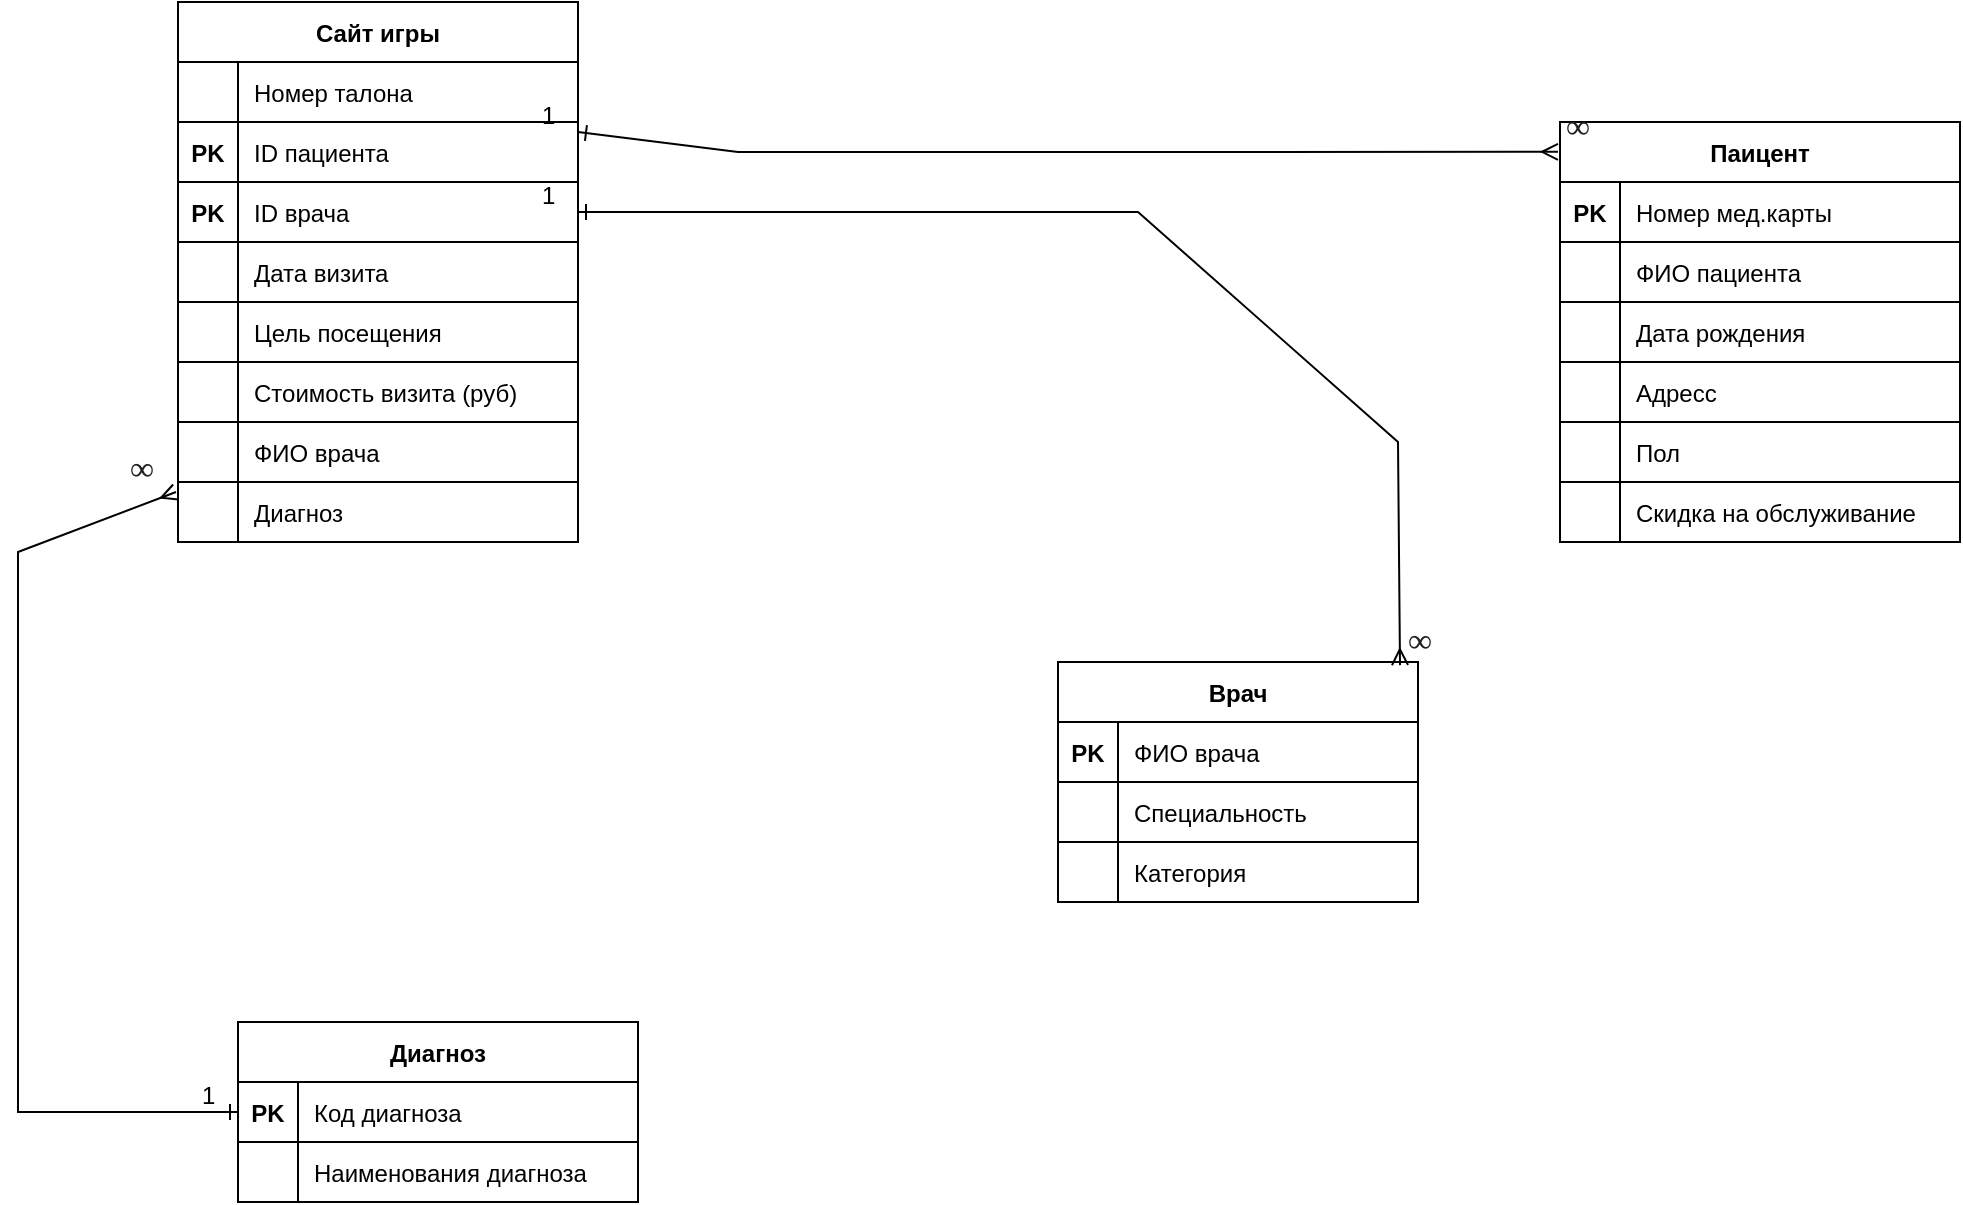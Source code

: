 <mxfile version="20.6.0" type="github">
  <diagram id="JGiZwVs_J_dFb-gfyg0E" name="Страница 1">
    <mxGraphModel dx="1134" dy="735" grid="1" gridSize="10" guides="1" tooltips="1" connect="1" arrows="1" fold="1" page="1" pageScale="1" pageWidth="827" pageHeight="1169" math="0" shadow="0">
      <root>
        <mxCell id="0" />
        <mxCell id="1" parent="0" />
        <mxCell id="j2ctVzQSkx7qdRX2qJBp-1" value="Врач" style="shape=table;startSize=30;container=1;collapsible=1;childLayout=tableLayout;fixedRows=1;rowLines=0;fontStyle=1;align=center;resizeLast=1;" vertex="1" parent="1">
          <mxGeometry x="890" y="1070" width="180" height="120" as="geometry" />
        </mxCell>
        <mxCell id="j2ctVzQSkx7qdRX2qJBp-5" value="" style="shape=tableRow;horizontal=0;startSize=0;swimlaneHead=0;swimlaneBody=0;fillColor=none;collapsible=0;dropTarget=0;points=[[0,0.5],[1,0.5]];portConstraint=eastwest;top=0;left=0;right=0;bottom=1;" vertex="1" parent="j2ctVzQSkx7qdRX2qJBp-1">
          <mxGeometry y="30" width="180" height="30" as="geometry" />
        </mxCell>
        <mxCell id="j2ctVzQSkx7qdRX2qJBp-6" value="PK" style="shape=partialRectangle;connectable=0;fillColor=none;top=0;left=0;bottom=0;right=0;fontStyle=1;overflow=hidden;" vertex="1" parent="j2ctVzQSkx7qdRX2qJBp-5">
          <mxGeometry width="30" height="30" as="geometry">
            <mxRectangle width="30" height="30" as="alternateBounds" />
          </mxGeometry>
        </mxCell>
        <mxCell id="j2ctVzQSkx7qdRX2qJBp-7" value="ФИО врача" style="shape=partialRectangle;connectable=0;fillColor=none;top=0;left=0;bottom=0;right=0;align=left;spacingLeft=6;fontStyle=0;overflow=hidden;" vertex="1" parent="j2ctVzQSkx7qdRX2qJBp-5">
          <mxGeometry x="30" width="150" height="30" as="geometry">
            <mxRectangle width="150" height="30" as="alternateBounds" />
          </mxGeometry>
        </mxCell>
        <mxCell id="j2ctVzQSkx7qdRX2qJBp-8" value="" style="shape=tableRow;horizontal=0;startSize=0;swimlaneHead=0;swimlaneBody=0;fillColor=none;collapsible=0;dropTarget=0;points=[[0,0.5],[1,0.5]];portConstraint=eastwest;top=0;left=0;right=0;bottom=1;" vertex="1" parent="j2ctVzQSkx7qdRX2qJBp-1">
          <mxGeometry y="60" width="180" height="30" as="geometry" />
        </mxCell>
        <mxCell id="j2ctVzQSkx7qdRX2qJBp-9" value="" style="shape=partialRectangle;connectable=0;fillColor=none;top=0;left=0;bottom=0;right=0;fontStyle=1;overflow=hidden;" vertex="1" parent="j2ctVzQSkx7qdRX2qJBp-8">
          <mxGeometry width="30" height="30" as="geometry">
            <mxRectangle width="30" height="30" as="alternateBounds" />
          </mxGeometry>
        </mxCell>
        <mxCell id="j2ctVzQSkx7qdRX2qJBp-10" value="Специальность" style="shape=partialRectangle;connectable=0;fillColor=none;top=0;left=0;bottom=0;right=0;align=left;spacingLeft=6;fontStyle=0;overflow=hidden;" vertex="1" parent="j2ctVzQSkx7qdRX2qJBp-8">
          <mxGeometry x="30" width="150" height="30" as="geometry">
            <mxRectangle width="150" height="30" as="alternateBounds" />
          </mxGeometry>
        </mxCell>
        <mxCell id="j2ctVzQSkx7qdRX2qJBp-11" value="" style="shape=tableRow;horizontal=0;startSize=0;swimlaneHead=0;swimlaneBody=0;fillColor=none;collapsible=0;dropTarget=0;points=[[0,0.5],[1,0.5]];portConstraint=eastwest;top=0;left=0;right=0;bottom=1;" vertex="1" parent="j2ctVzQSkx7qdRX2qJBp-1">
          <mxGeometry y="90" width="180" height="30" as="geometry" />
        </mxCell>
        <mxCell id="j2ctVzQSkx7qdRX2qJBp-12" value="" style="shape=partialRectangle;connectable=0;fillColor=none;top=0;left=0;bottom=0;right=0;fontStyle=1;overflow=hidden;" vertex="1" parent="j2ctVzQSkx7qdRX2qJBp-11">
          <mxGeometry width="30" height="30" as="geometry">
            <mxRectangle width="30" height="30" as="alternateBounds" />
          </mxGeometry>
        </mxCell>
        <mxCell id="j2ctVzQSkx7qdRX2qJBp-13" value="Категория" style="shape=partialRectangle;connectable=0;fillColor=none;top=0;left=0;bottom=0;right=0;align=left;spacingLeft=6;fontStyle=0;overflow=hidden;" vertex="1" parent="j2ctVzQSkx7qdRX2qJBp-11">
          <mxGeometry x="30" width="150" height="30" as="geometry">
            <mxRectangle width="150" height="30" as="alternateBounds" />
          </mxGeometry>
        </mxCell>
        <mxCell id="j2ctVzQSkx7qdRX2qJBp-14" value="Паицент" style="shape=table;startSize=30;container=1;collapsible=1;childLayout=tableLayout;fixedRows=1;rowLines=0;fontStyle=1;align=center;resizeLast=1;" vertex="1" parent="1">
          <mxGeometry x="1141" y="800" width="200" height="210" as="geometry" />
        </mxCell>
        <mxCell id="j2ctVzQSkx7qdRX2qJBp-18" value="" style="shape=tableRow;horizontal=0;startSize=0;swimlaneHead=0;swimlaneBody=0;fillColor=none;collapsible=0;dropTarget=0;points=[[0,0.5],[1,0.5]];portConstraint=eastwest;top=0;left=0;right=0;bottom=1;" vertex="1" parent="j2ctVzQSkx7qdRX2qJBp-14">
          <mxGeometry y="30" width="200" height="30" as="geometry" />
        </mxCell>
        <mxCell id="j2ctVzQSkx7qdRX2qJBp-19" value="PK" style="shape=partialRectangle;connectable=0;fillColor=none;top=0;left=0;bottom=0;right=0;fontStyle=1;overflow=hidden;" vertex="1" parent="j2ctVzQSkx7qdRX2qJBp-18">
          <mxGeometry width="30" height="30" as="geometry">
            <mxRectangle width="30" height="30" as="alternateBounds" />
          </mxGeometry>
        </mxCell>
        <mxCell id="j2ctVzQSkx7qdRX2qJBp-20" value="Номер мед.карты" style="shape=partialRectangle;connectable=0;fillColor=none;top=0;left=0;bottom=0;right=0;align=left;spacingLeft=6;fontStyle=0;overflow=hidden;" vertex="1" parent="j2ctVzQSkx7qdRX2qJBp-18">
          <mxGeometry x="30" width="170" height="30" as="geometry">
            <mxRectangle width="170" height="30" as="alternateBounds" />
          </mxGeometry>
        </mxCell>
        <mxCell id="j2ctVzQSkx7qdRX2qJBp-21" value="" style="shape=tableRow;horizontal=0;startSize=0;swimlaneHead=0;swimlaneBody=0;fillColor=none;collapsible=0;dropTarget=0;points=[[0,0.5],[1,0.5]];portConstraint=eastwest;top=0;left=0;right=0;bottom=1;" vertex="1" parent="j2ctVzQSkx7qdRX2qJBp-14">
          <mxGeometry y="60" width="200" height="30" as="geometry" />
        </mxCell>
        <mxCell id="j2ctVzQSkx7qdRX2qJBp-22" value="" style="shape=partialRectangle;connectable=0;fillColor=none;top=0;left=0;bottom=0;right=0;fontStyle=1;overflow=hidden;" vertex="1" parent="j2ctVzQSkx7qdRX2qJBp-21">
          <mxGeometry width="30" height="30" as="geometry">
            <mxRectangle width="30" height="30" as="alternateBounds" />
          </mxGeometry>
        </mxCell>
        <mxCell id="j2ctVzQSkx7qdRX2qJBp-23" value="ФИО пациента" style="shape=partialRectangle;connectable=0;fillColor=none;top=0;left=0;bottom=0;right=0;align=left;spacingLeft=6;fontStyle=0;overflow=hidden;" vertex="1" parent="j2ctVzQSkx7qdRX2qJBp-21">
          <mxGeometry x="30" width="170" height="30" as="geometry">
            <mxRectangle width="170" height="30" as="alternateBounds" />
          </mxGeometry>
        </mxCell>
        <mxCell id="j2ctVzQSkx7qdRX2qJBp-24" value="" style="shape=tableRow;horizontal=0;startSize=0;swimlaneHead=0;swimlaneBody=0;fillColor=none;collapsible=0;dropTarget=0;points=[[0,0.5],[1,0.5]];portConstraint=eastwest;top=0;left=0;right=0;bottom=1;" vertex="1" parent="j2ctVzQSkx7qdRX2qJBp-14">
          <mxGeometry y="90" width="200" height="30" as="geometry" />
        </mxCell>
        <mxCell id="j2ctVzQSkx7qdRX2qJBp-25" value="" style="shape=partialRectangle;connectable=0;fillColor=none;top=0;left=0;bottom=0;right=0;fontStyle=1;overflow=hidden;" vertex="1" parent="j2ctVzQSkx7qdRX2qJBp-24">
          <mxGeometry width="30" height="30" as="geometry">
            <mxRectangle width="30" height="30" as="alternateBounds" />
          </mxGeometry>
        </mxCell>
        <mxCell id="j2ctVzQSkx7qdRX2qJBp-26" value="Дата рождения" style="shape=partialRectangle;connectable=0;fillColor=none;top=0;left=0;bottom=0;right=0;align=left;spacingLeft=6;fontStyle=0;overflow=hidden;" vertex="1" parent="j2ctVzQSkx7qdRX2qJBp-24">
          <mxGeometry x="30" width="170" height="30" as="geometry">
            <mxRectangle width="170" height="30" as="alternateBounds" />
          </mxGeometry>
        </mxCell>
        <mxCell id="j2ctVzQSkx7qdRX2qJBp-27" value="" style="shape=tableRow;horizontal=0;startSize=0;swimlaneHead=0;swimlaneBody=0;fillColor=none;collapsible=0;dropTarget=0;points=[[0,0.5],[1,0.5]];portConstraint=eastwest;top=0;left=0;right=0;bottom=1;" vertex="1" parent="j2ctVzQSkx7qdRX2qJBp-14">
          <mxGeometry y="120" width="200" height="30" as="geometry" />
        </mxCell>
        <mxCell id="j2ctVzQSkx7qdRX2qJBp-28" value="" style="shape=partialRectangle;connectable=0;fillColor=none;top=0;left=0;bottom=0;right=0;fontStyle=1;overflow=hidden;" vertex="1" parent="j2ctVzQSkx7qdRX2qJBp-27">
          <mxGeometry width="30" height="30" as="geometry">
            <mxRectangle width="30" height="30" as="alternateBounds" />
          </mxGeometry>
        </mxCell>
        <mxCell id="j2ctVzQSkx7qdRX2qJBp-29" value="Адресс" style="shape=partialRectangle;connectable=0;fillColor=none;top=0;left=0;bottom=0;right=0;align=left;spacingLeft=6;fontStyle=0;overflow=hidden;" vertex="1" parent="j2ctVzQSkx7qdRX2qJBp-27">
          <mxGeometry x="30" width="170" height="30" as="geometry">
            <mxRectangle width="170" height="30" as="alternateBounds" />
          </mxGeometry>
        </mxCell>
        <mxCell id="j2ctVzQSkx7qdRX2qJBp-30" value="" style="shape=tableRow;horizontal=0;startSize=0;swimlaneHead=0;swimlaneBody=0;fillColor=none;collapsible=0;dropTarget=0;points=[[0,0.5],[1,0.5]];portConstraint=eastwest;top=0;left=0;right=0;bottom=1;" vertex="1" parent="j2ctVzQSkx7qdRX2qJBp-14">
          <mxGeometry y="150" width="200" height="30" as="geometry" />
        </mxCell>
        <mxCell id="j2ctVzQSkx7qdRX2qJBp-31" value="" style="shape=partialRectangle;connectable=0;fillColor=none;top=0;left=0;bottom=0;right=0;fontStyle=1;overflow=hidden;" vertex="1" parent="j2ctVzQSkx7qdRX2qJBp-30">
          <mxGeometry width="30" height="30" as="geometry">
            <mxRectangle width="30" height="30" as="alternateBounds" />
          </mxGeometry>
        </mxCell>
        <mxCell id="j2ctVzQSkx7qdRX2qJBp-32" value="Пол" style="shape=partialRectangle;connectable=0;fillColor=none;top=0;left=0;bottom=0;right=0;align=left;spacingLeft=6;fontStyle=0;overflow=hidden;" vertex="1" parent="j2ctVzQSkx7qdRX2qJBp-30">
          <mxGeometry x="30" width="170" height="30" as="geometry">
            <mxRectangle width="170" height="30" as="alternateBounds" />
          </mxGeometry>
        </mxCell>
        <mxCell id="j2ctVzQSkx7qdRX2qJBp-33" value="" style="shape=tableRow;horizontal=0;startSize=0;swimlaneHead=0;swimlaneBody=0;fillColor=none;collapsible=0;dropTarget=0;points=[[0,0.5],[1,0.5]];portConstraint=eastwest;top=0;left=0;right=0;bottom=1;" vertex="1" parent="j2ctVzQSkx7qdRX2qJBp-14">
          <mxGeometry y="180" width="200" height="30" as="geometry" />
        </mxCell>
        <mxCell id="j2ctVzQSkx7qdRX2qJBp-34" value="" style="shape=partialRectangle;connectable=0;fillColor=none;top=0;left=0;bottom=0;right=0;fontStyle=1;overflow=hidden;" vertex="1" parent="j2ctVzQSkx7qdRX2qJBp-33">
          <mxGeometry width="30" height="30" as="geometry">
            <mxRectangle width="30" height="30" as="alternateBounds" />
          </mxGeometry>
        </mxCell>
        <mxCell id="j2ctVzQSkx7qdRX2qJBp-35" value="Скидка на обслуживание" style="shape=partialRectangle;connectable=0;fillColor=none;top=0;left=0;bottom=0;right=0;align=left;spacingLeft=6;fontStyle=0;overflow=hidden;" vertex="1" parent="j2ctVzQSkx7qdRX2qJBp-33">
          <mxGeometry x="30" width="170" height="30" as="geometry">
            <mxRectangle width="170" height="30" as="alternateBounds" />
          </mxGeometry>
        </mxCell>
        <mxCell id="j2ctVzQSkx7qdRX2qJBp-36" value="Сайт игры" style="shape=table;startSize=30;container=1;collapsible=1;childLayout=tableLayout;fixedRows=1;rowLines=0;fontStyle=1;align=center;resizeLast=1;" vertex="1" parent="1">
          <mxGeometry x="450" y="740" width="200" height="270" as="geometry" />
        </mxCell>
        <mxCell id="j2ctVzQSkx7qdRX2qJBp-40" value="" style="shape=tableRow;horizontal=0;startSize=0;swimlaneHead=0;swimlaneBody=0;fillColor=none;collapsible=0;dropTarget=0;points=[[0,0.5],[1,0.5]];portConstraint=eastwest;top=0;left=0;right=0;bottom=1;" vertex="1" parent="j2ctVzQSkx7qdRX2qJBp-36">
          <mxGeometry y="30" width="200" height="30" as="geometry" />
        </mxCell>
        <mxCell id="j2ctVzQSkx7qdRX2qJBp-41" value="" style="shape=partialRectangle;connectable=0;fillColor=none;top=0;left=0;bottom=0;right=0;fontStyle=1;overflow=hidden;" vertex="1" parent="j2ctVzQSkx7qdRX2qJBp-40">
          <mxGeometry width="30" height="30" as="geometry">
            <mxRectangle width="30" height="30" as="alternateBounds" />
          </mxGeometry>
        </mxCell>
        <mxCell id="j2ctVzQSkx7qdRX2qJBp-42" value="Номер талона" style="shape=partialRectangle;connectable=0;fillColor=none;top=0;left=0;bottom=0;right=0;align=left;spacingLeft=6;fontStyle=0;overflow=hidden;" vertex="1" parent="j2ctVzQSkx7qdRX2qJBp-40">
          <mxGeometry x="30" width="170" height="30" as="geometry">
            <mxRectangle width="170" height="30" as="alternateBounds" />
          </mxGeometry>
        </mxCell>
        <mxCell id="j2ctVzQSkx7qdRX2qJBp-43" value="" style="shape=tableRow;horizontal=0;startSize=0;swimlaneHead=0;swimlaneBody=0;fillColor=none;collapsible=0;dropTarget=0;points=[[0,0.5],[1,0.5]];portConstraint=eastwest;top=0;left=0;right=0;bottom=1;" vertex="1" parent="j2ctVzQSkx7qdRX2qJBp-36">
          <mxGeometry y="60" width="200" height="30" as="geometry" />
        </mxCell>
        <mxCell id="j2ctVzQSkx7qdRX2qJBp-44" value="PK" style="shape=partialRectangle;connectable=0;fillColor=none;top=0;left=0;bottom=0;right=0;fontStyle=1;overflow=hidden;" vertex="1" parent="j2ctVzQSkx7qdRX2qJBp-43">
          <mxGeometry width="30" height="30" as="geometry">
            <mxRectangle width="30" height="30" as="alternateBounds" />
          </mxGeometry>
        </mxCell>
        <mxCell id="j2ctVzQSkx7qdRX2qJBp-45" value="ID пациента" style="shape=partialRectangle;connectable=0;fillColor=none;top=0;left=0;bottom=0;right=0;align=left;spacingLeft=6;fontStyle=0;overflow=hidden;" vertex="1" parent="j2ctVzQSkx7qdRX2qJBp-43">
          <mxGeometry x="30" width="170" height="30" as="geometry">
            <mxRectangle width="170" height="30" as="alternateBounds" />
          </mxGeometry>
        </mxCell>
        <mxCell id="j2ctVzQSkx7qdRX2qJBp-46" value="" style="shape=tableRow;horizontal=0;startSize=0;swimlaneHead=0;swimlaneBody=0;fillColor=none;collapsible=0;dropTarget=0;points=[[0,0.5],[1,0.5]];portConstraint=eastwest;top=0;left=0;right=0;bottom=1;" vertex="1" parent="j2ctVzQSkx7qdRX2qJBp-36">
          <mxGeometry y="90" width="200" height="30" as="geometry" />
        </mxCell>
        <mxCell id="j2ctVzQSkx7qdRX2qJBp-47" value="PK" style="shape=partialRectangle;connectable=0;fillColor=none;top=0;left=0;bottom=0;right=0;fontStyle=1;overflow=hidden;" vertex="1" parent="j2ctVzQSkx7qdRX2qJBp-46">
          <mxGeometry width="30" height="30" as="geometry">
            <mxRectangle width="30" height="30" as="alternateBounds" />
          </mxGeometry>
        </mxCell>
        <mxCell id="j2ctVzQSkx7qdRX2qJBp-48" value="ID врача" style="shape=partialRectangle;connectable=0;fillColor=none;top=0;left=0;bottom=0;right=0;align=left;spacingLeft=6;fontStyle=0;overflow=hidden;" vertex="1" parent="j2ctVzQSkx7qdRX2qJBp-46">
          <mxGeometry x="30" width="170" height="30" as="geometry">
            <mxRectangle width="170" height="30" as="alternateBounds" />
          </mxGeometry>
        </mxCell>
        <mxCell id="j2ctVzQSkx7qdRX2qJBp-49" value="" style="shape=tableRow;horizontal=0;startSize=0;swimlaneHead=0;swimlaneBody=0;fillColor=none;collapsible=0;dropTarget=0;points=[[0,0.5],[1,0.5]];portConstraint=eastwest;top=0;left=0;right=0;bottom=1;" vertex="1" parent="j2ctVzQSkx7qdRX2qJBp-36">
          <mxGeometry y="120" width="200" height="30" as="geometry" />
        </mxCell>
        <mxCell id="j2ctVzQSkx7qdRX2qJBp-50" value="" style="shape=partialRectangle;connectable=0;fillColor=none;top=0;left=0;bottom=0;right=0;fontStyle=1;overflow=hidden;" vertex="1" parent="j2ctVzQSkx7qdRX2qJBp-49">
          <mxGeometry width="30" height="30" as="geometry">
            <mxRectangle width="30" height="30" as="alternateBounds" />
          </mxGeometry>
        </mxCell>
        <mxCell id="j2ctVzQSkx7qdRX2qJBp-51" value="Дата визита" style="shape=partialRectangle;connectable=0;fillColor=none;top=0;left=0;bottom=0;right=0;align=left;spacingLeft=6;fontStyle=0;overflow=hidden;" vertex="1" parent="j2ctVzQSkx7qdRX2qJBp-49">
          <mxGeometry x="30" width="170" height="30" as="geometry">
            <mxRectangle width="170" height="30" as="alternateBounds" />
          </mxGeometry>
        </mxCell>
        <mxCell id="j2ctVzQSkx7qdRX2qJBp-52" value="" style="shape=tableRow;horizontal=0;startSize=0;swimlaneHead=0;swimlaneBody=0;fillColor=none;collapsible=0;dropTarget=0;points=[[0,0.5],[1,0.5]];portConstraint=eastwest;top=0;left=0;right=0;bottom=1;" vertex="1" parent="j2ctVzQSkx7qdRX2qJBp-36">
          <mxGeometry y="150" width="200" height="30" as="geometry" />
        </mxCell>
        <mxCell id="j2ctVzQSkx7qdRX2qJBp-53" value="" style="shape=partialRectangle;connectable=0;fillColor=none;top=0;left=0;bottom=0;right=0;fontStyle=1;overflow=hidden;" vertex="1" parent="j2ctVzQSkx7qdRX2qJBp-52">
          <mxGeometry width="30" height="30" as="geometry">
            <mxRectangle width="30" height="30" as="alternateBounds" />
          </mxGeometry>
        </mxCell>
        <mxCell id="j2ctVzQSkx7qdRX2qJBp-54" value="Цель посещения" style="shape=partialRectangle;connectable=0;fillColor=none;top=0;left=0;bottom=0;right=0;align=left;spacingLeft=6;fontStyle=0;overflow=hidden;" vertex="1" parent="j2ctVzQSkx7qdRX2qJBp-52">
          <mxGeometry x="30" width="170" height="30" as="geometry">
            <mxRectangle width="170" height="30" as="alternateBounds" />
          </mxGeometry>
        </mxCell>
        <mxCell id="j2ctVzQSkx7qdRX2qJBp-55" value="" style="shape=tableRow;horizontal=0;startSize=0;swimlaneHead=0;swimlaneBody=0;fillColor=none;collapsible=0;dropTarget=0;points=[[0,0.5],[1,0.5]];portConstraint=eastwest;top=0;left=0;right=0;bottom=1;" vertex="1" parent="j2ctVzQSkx7qdRX2qJBp-36">
          <mxGeometry y="180" width="200" height="30" as="geometry" />
        </mxCell>
        <mxCell id="j2ctVzQSkx7qdRX2qJBp-56" value="" style="shape=partialRectangle;connectable=0;fillColor=none;top=0;left=0;bottom=0;right=0;fontStyle=1;overflow=hidden;" vertex="1" parent="j2ctVzQSkx7qdRX2qJBp-55">
          <mxGeometry width="30" height="30" as="geometry">
            <mxRectangle width="30" height="30" as="alternateBounds" />
          </mxGeometry>
        </mxCell>
        <mxCell id="j2ctVzQSkx7qdRX2qJBp-57" value="Стоимость визита (руб)" style="shape=partialRectangle;connectable=0;fillColor=none;top=0;left=0;bottom=0;right=0;align=left;spacingLeft=6;fontStyle=0;overflow=hidden;" vertex="1" parent="j2ctVzQSkx7qdRX2qJBp-55">
          <mxGeometry x="30" width="170" height="30" as="geometry">
            <mxRectangle width="170" height="30" as="alternateBounds" />
          </mxGeometry>
        </mxCell>
        <mxCell id="j2ctVzQSkx7qdRX2qJBp-58" value="" style="shape=tableRow;horizontal=0;startSize=0;swimlaneHead=0;swimlaneBody=0;fillColor=none;collapsible=0;dropTarget=0;points=[[0,0.5],[1,0.5]];portConstraint=eastwest;top=0;left=0;right=0;bottom=1;" vertex="1" parent="j2ctVzQSkx7qdRX2qJBp-36">
          <mxGeometry y="210" width="200" height="30" as="geometry" />
        </mxCell>
        <mxCell id="j2ctVzQSkx7qdRX2qJBp-59" value="" style="shape=partialRectangle;connectable=0;fillColor=none;top=0;left=0;bottom=0;right=0;fontStyle=1;overflow=hidden;" vertex="1" parent="j2ctVzQSkx7qdRX2qJBp-58">
          <mxGeometry width="30" height="30" as="geometry">
            <mxRectangle width="30" height="30" as="alternateBounds" />
          </mxGeometry>
        </mxCell>
        <mxCell id="j2ctVzQSkx7qdRX2qJBp-60" value="ФИО врача" style="shape=partialRectangle;connectable=0;fillColor=none;top=0;left=0;bottom=0;right=0;align=left;spacingLeft=6;fontStyle=0;overflow=hidden;" vertex="1" parent="j2ctVzQSkx7qdRX2qJBp-58">
          <mxGeometry x="30" width="170" height="30" as="geometry">
            <mxRectangle width="170" height="30" as="alternateBounds" />
          </mxGeometry>
        </mxCell>
        <mxCell id="j2ctVzQSkx7qdRX2qJBp-61" value="" style="shape=tableRow;horizontal=0;startSize=0;swimlaneHead=0;swimlaneBody=0;fillColor=none;collapsible=0;dropTarget=0;points=[[0,0.5],[1,0.5]];portConstraint=eastwest;top=0;left=0;right=0;bottom=1;" vertex="1" parent="j2ctVzQSkx7qdRX2qJBp-36">
          <mxGeometry y="240" width="200" height="30" as="geometry" />
        </mxCell>
        <mxCell id="j2ctVzQSkx7qdRX2qJBp-62" value="" style="shape=partialRectangle;connectable=0;fillColor=none;top=0;left=0;bottom=0;right=0;fontStyle=1;overflow=hidden;" vertex="1" parent="j2ctVzQSkx7qdRX2qJBp-61">
          <mxGeometry width="30" height="30" as="geometry">
            <mxRectangle width="30" height="30" as="alternateBounds" />
          </mxGeometry>
        </mxCell>
        <mxCell id="j2ctVzQSkx7qdRX2qJBp-63" value="Диагноз" style="shape=partialRectangle;connectable=0;fillColor=none;top=0;left=0;bottom=0;right=0;align=left;spacingLeft=6;fontStyle=0;overflow=hidden;" vertex="1" parent="j2ctVzQSkx7qdRX2qJBp-61">
          <mxGeometry x="30" width="170" height="30" as="geometry">
            <mxRectangle width="170" height="30" as="alternateBounds" />
          </mxGeometry>
        </mxCell>
        <mxCell id="j2ctVzQSkx7qdRX2qJBp-64" value="Диагноз" style="shape=table;startSize=30;container=1;collapsible=1;childLayout=tableLayout;fixedRows=1;rowLines=0;fontStyle=1;align=center;resizeLast=1;" vertex="1" parent="1">
          <mxGeometry x="480" y="1250" width="200" height="90" as="geometry" />
        </mxCell>
        <mxCell id="j2ctVzQSkx7qdRX2qJBp-68" value="" style="shape=tableRow;horizontal=0;startSize=0;swimlaneHead=0;swimlaneBody=0;fillColor=none;collapsible=0;dropTarget=0;points=[[0,0.5],[1,0.5]];portConstraint=eastwest;top=0;left=0;right=0;bottom=1;" vertex="1" parent="j2ctVzQSkx7qdRX2qJBp-64">
          <mxGeometry y="30" width="200" height="30" as="geometry" />
        </mxCell>
        <mxCell id="j2ctVzQSkx7qdRX2qJBp-69" value="PK" style="shape=partialRectangle;connectable=0;fillColor=none;top=0;left=0;bottom=0;right=0;fontStyle=1;overflow=hidden;" vertex="1" parent="j2ctVzQSkx7qdRX2qJBp-68">
          <mxGeometry width="30" height="30" as="geometry">
            <mxRectangle width="30" height="30" as="alternateBounds" />
          </mxGeometry>
        </mxCell>
        <mxCell id="j2ctVzQSkx7qdRX2qJBp-70" value="Код диагноза" style="shape=partialRectangle;connectable=0;fillColor=none;top=0;left=0;bottom=0;right=0;align=left;spacingLeft=6;fontStyle=0;overflow=hidden;" vertex="1" parent="j2ctVzQSkx7qdRX2qJBp-68">
          <mxGeometry x="30" width="170" height="30" as="geometry">
            <mxRectangle width="170" height="30" as="alternateBounds" />
          </mxGeometry>
        </mxCell>
        <mxCell id="j2ctVzQSkx7qdRX2qJBp-71" value="" style="shape=tableRow;horizontal=0;startSize=0;swimlaneHead=0;swimlaneBody=0;fillColor=none;collapsible=0;dropTarget=0;points=[[0,0.5],[1,0.5]];portConstraint=eastwest;top=0;left=0;right=0;bottom=1;" vertex="1" parent="j2ctVzQSkx7qdRX2qJBp-64">
          <mxGeometry y="60" width="200" height="30" as="geometry" />
        </mxCell>
        <mxCell id="j2ctVzQSkx7qdRX2qJBp-72" value="" style="shape=partialRectangle;connectable=0;fillColor=none;top=0;left=0;bottom=0;right=0;fontStyle=1;overflow=hidden;" vertex="1" parent="j2ctVzQSkx7qdRX2qJBp-71">
          <mxGeometry width="30" height="30" as="geometry">
            <mxRectangle width="30" height="30" as="alternateBounds" />
          </mxGeometry>
        </mxCell>
        <mxCell id="j2ctVzQSkx7qdRX2qJBp-73" value="Наименования диагноза" style="shape=partialRectangle;connectable=0;fillColor=none;top=0;left=0;bottom=0;right=0;align=left;spacingLeft=6;fontStyle=0;overflow=hidden;" vertex="1" parent="j2ctVzQSkx7qdRX2qJBp-71">
          <mxGeometry x="30" width="170" height="30" as="geometry">
            <mxRectangle width="170" height="30" as="alternateBounds" />
          </mxGeometry>
        </mxCell>
        <mxCell id="j2ctVzQSkx7qdRX2qJBp-74" value="" style="endArrow=ERmany;html=1;rounded=0;startArrow=ERone;startFill=0;endFill=0;exitX=1;exitY=0.167;exitDx=0;exitDy=0;exitPerimeter=0;entryX=-0.005;entryY=0.071;entryDx=0;entryDy=0;entryPerimeter=0;" edge="1" parent="1" source="j2ctVzQSkx7qdRX2qJBp-43" target="j2ctVzQSkx7qdRX2qJBp-14">
          <mxGeometry relative="1" as="geometry">
            <mxPoint x="600" y="1100" as="sourcePoint" />
            <mxPoint x="1140" y="760" as="targetPoint" />
            <Array as="points">
              <mxPoint x="730" y="815" />
              <mxPoint x="850" y="815" />
            </Array>
          </mxGeometry>
        </mxCell>
        <mxCell id="j2ctVzQSkx7qdRX2qJBp-75" value="1" style="resizable=0;html=1;align=left;verticalAlign=bottom;" connectable="0" vertex="1" parent="j2ctVzQSkx7qdRX2qJBp-74">
          <mxGeometry x="-1" relative="1" as="geometry">
            <mxPoint x="-20" as="offset" />
          </mxGeometry>
        </mxCell>
        <mxCell id="j2ctVzQSkx7qdRX2qJBp-76" value="&lt;span style=&quot;color: rgb(32, 33, 34); font-family: times, serif, &amp;quot;palatino linotype&amp;quot;, &amp;quot;new athena unicode&amp;quot;, athena, gentium, code2000; font-size: 16.8px; text-align: start;&quot;&gt;∞&lt;/span&gt;" style="resizable=0;html=1;align=right;verticalAlign=bottom;" connectable="0" vertex="1" parent="j2ctVzQSkx7qdRX2qJBp-74">
          <mxGeometry x="1" relative="1" as="geometry">
            <mxPoint x="17" as="offset" />
          </mxGeometry>
        </mxCell>
        <mxCell id="j2ctVzQSkx7qdRX2qJBp-77" value="" style="endArrow=ERmany;html=1;rounded=0;startArrow=ERone;startFill=0;endFill=0;entryX=0.95;entryY=0.013;entryDx=0;entryDy=0;entryPerimeter=0;exitX=1;exitY=0.5;exitDx=0;exitDy=0;" edge="1" parent="1" source="j2ctVzQSkx7qdRX2qJBp-46" target="j2ctVzQSkx7qdRX2qJBp-1">
          <mxGeometry relative="1" as="geometry">
            <mxPoint x="970" y="1025" as="sourcePoint" />
            <mxPoint x="532.6" y="1206.08" as="targetPoint" />
            <Array as="points">
              <mxPoint x="930" y="845" />
              <mxPoint x="1060" y="960" />
            </Array>
          </mxGeometry>
        </mxCell>
        <mxCell id="j2ctVzQSkx7qdRX2qJBp-78" value="1" style="resizable=0;html=1;align=left;verticalAlign=bottom;" connectable="0" vertex="1" parent="j2ctVzQSkx7qdRX2qJBp-77">
          <mxGeometry x="-1" relative="1" as="geometry">
            <mxPoint x="-20" as="offset" />
          </mxGeometry>
        </mxCell>
        <mxCell id="j2ctVzQSkx7qdRX2qJBp-79" value="&lt;span style=&quot;color: rgb(32, 33, 34); font-family: times, serif, &amp;quot;palatino linotype&amp;quot;, &amp;quot;new athena unicode&amp;quot;, athena, gentium, code2000; font-size: 16.8px; text-align: start;&quot;&gt;∞&lt;/span&gt;" style="resizable=0;html=1;align=right;verticalAlign=bottom;" connectable="0" vertex="1" parent="j2ctVzQSkx7qdRX2qJBp-77">
          <mxGeometry x="1" relative="1" as="geometry">
            <mxPoint x="17" as="offset" />
          </mxGeometry>
        </mxCell>
        <mxCell id="j2ctVzQSkx7qdRX2qJBp-80" value="" style="endArrow=ERmany;html=1;rounded=0;startArrow=ERone;startFill=0;endFill=0;exitX=0;exitY=0.5;exitDx=0;exitDy=0;entryX=-0.005;entryY=0.167;entryDx=0;entryDy=0;entryPerimeter=0;" edge="1" parent="1" source="j2ctVzQSkx7qdRX2qJBp-68" target="j2ctVzQSkx7qdRX2qJBp-61">
          <mxGeometry relative="1" as="geometry">
            <mxPoint x="990" y="1005" as="sourcePoint" />
            <mxPoint x="632.6" y="1206.08" as="targetPoint" />
            <Array as="points">
              <mxPoint x="370" y="1295" />
              <mxPoint x="370" y="1015" />
            </Array>
          </mxGeometry>
        </mxCell>
        <mxCell id="j2ctVzQSkx7qdRX2qJBp-81" value="1" style="resizable=0;html=1;align=left;verticalAlign=bottom;" connectable="0" vertex="1" parent="j2ctVzQSkx7qdRX2qJBp-80">
          <mxGeometry x="-1" relative="1" as="geometry">
            <mxPoint x="-20" as="offset" />
          </mxGeometry>
        </mxCell>
        <mxCell id="j2ctVzQSkx7qdRX2qJBp-82" value="&lt;span style=&quot;color: rgb(32, 33, 34); font-family: times, serif, &amp;quot;palatino linotype&amp;quot;, &amp;quot;new athena unicode&amp;quot;, athena, gentium, code2000; font-size: 16.8px; text-align: start;&quot;&gt;∞&lt;/span&gt;" style="resizable=0;html=1;align=right;verticalAlign=bottom;" connectable="0" vertex="1" parent="j2ctVzQSkx7qdRX2qJBp-80">
          <mxGeometry x="1" relative="1" as="geometry">
            <mxPoint x="-10" as="offset" />
          </mxGeometry>
        </mxCell>
      </root>
    </mxGraphModel>
  </diagram>
</mxfile>
